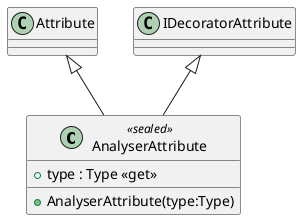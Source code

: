 @startuml
class AnalyserAttribute <<sealed>> {
    + AnalyserAttribute(type:Type)
    + type : Type <<get>>
}
Attribute <|-- AnalyserAttribute
IDecoratorAttribute <|-- AnalyserAttribute
@enduml
